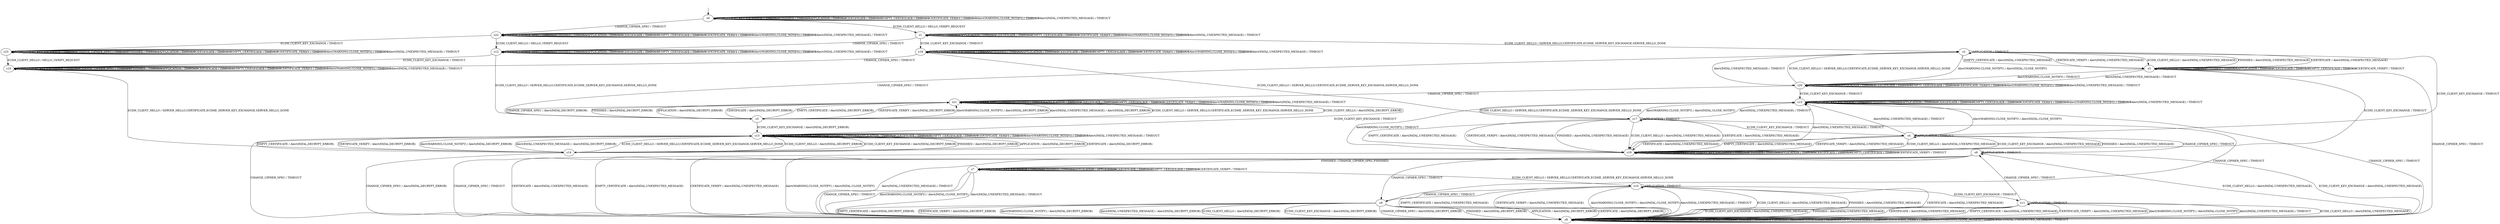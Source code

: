digraph h8 {
s0 [label="s0"];
s1 [label="s1"];
s22 [label="s22"];
s2 [label="s2"];
s12 [label="s12"];
s18 [label="s18"];
s23 [label="s23"];
s3 [label="s3"];
s4 [label="s4"];
s5 [label="s5"];
s16 [label="s16"];
s20 [label="s20"];
s6 [label="s6"];
s8 [label="s8"];
s13 [label="s13"];
s15 [label="s15"];
s19 [label="s19"];
s21 [label="s21"];
s7 [label="s7"];
s9 [label="s9"];
s14 [label="s14"];
s17 [label="s17"];
s10 [label="s10"];
s11 [label="s11"];
s0 -> s1 [label="ECDH_CLIENT_HELLO / HELLO_VERIFY_REQUEST"];
s0 -> s0 [label="ECDH_CLIENT_KEY_EXCHANGE / TIMEOUT"];
s0 -> s22 [label="CHANGE_CIPHER_SPEC / TIMEOUT"];
s0 -> s0 [label="FINISHED / TIMEOUT"];
s0 -> s0 [label="APPLICATION / TIMEOUT"];
s0 -> s0 [label="CERTIFICATE / TIMEOUT"];
s0 -> s0 [label="EMPTY_CERTIFICATE / TIMEOUT"];
s0 -> s0 [label="CERTIFICATE_VERIFY / TIMEOUT"];
s0 -> s0 [label="Alert(WARNING,CLOSE_NOTIFY) / TIMEOUT"];
s0 -> s0 [label="Alert(FATAL,UNEXPECTED_MESSAGE) / TIMEOUT"];
s1 -> s2 [label="ECDH_CLIENT_HELLO / SERVER_HELLO,CERTIFICATE,ECDHE_SERVER_KEY_EXCHANGE,SERVER_HELLO_DONE"];
s1 -> s18 [label="ECDH_CLIENT_KEY_EXCHANGE / TIMEOUT"];
s1 -> s12 [label="CHANGE_CIPHER_SPEC / TIMEOUT"];
s1 -> s1 [label="FINISHED / TIMEOUT"];
s1 -> s1 [label="APPLICATION / TIMEOUT"];
s1 -> s1 [label="CERTIFICATE / TIMEOUT"];
s1 -> s1 [label="EMPTY_CERTIFICATE / TIMEOUT"];
s1 -> s1 [label="CERTIFICATE_VERIFY / TIMEOUT"];
s1 -> s1 [label="Alert(WARNING,CLOSE_NOTIFY) / TIMEOUT"];
s1 -> s1 [label="Alert(FATAL,UNEXPECTED_MESSAGE) / TIMEOUT"];
s22 -> s12 [label="ECDH_CLIENT_HELLO / HELLO_VERIFY_REQUEST"];
s22 -> s23 [label="ECDH_CLIENT_KEY_EXCHANGE / TIMEOUT"];
s22 -> s22 [label="CHANGE_CIPHER_SPEC / TIMEOUT"];
s22 -> s22 [label="FINISHED / TIMEOUT"];
s22 -> s22 [label="APPLICATION / TIMEOUT"];
s22 -> s22 [label="CERTIFICATE / TIMEOUT"];
s22 -> s22 [label="EMPTY_CERTIFICATE / TIMEOUT"];
s22 -> s22 [label="CERTIFICATE_VERIFY / TIMEOUT"];
s22 -> s22 [label="Alert(WARNING,CLOSE_NOTIFY) / TIMEOUT"];
s22 -> s22 [label="Alert(FATAL,UNEXPECTED_MESSAGE) / TIMEOUT"];
s2 -> s3 [label="ECDH_CLIENT_HELLO / Alert(FATAL,UNEXPECTED_MESSAGE)"];
s2 -> s4 [label="ECDH_CLIENT_KEY_EXCHANGE / TIMEOUT"];
s2 -> s5 [label="CHANGE_CIPHER_SPEC / TIMEOUT"];
s2 -> s3 [label="FINISHED / Alert(FATAL,UNEXPECTED_MESSAGE)"];
s2 -> s2 [label="APPLICATION / TIMEOUT"];
s2 -> s3 [label="CERTIFICATE / Alert(FATAL,UNEXPECTED_MESSAGE)"];
s2 -> s3 [label="EMPTY_CERTIFICATE / Alert(FATAL,UNEXPECTED_MESSAGE)"];
s2 -> s3 [label="CERTIFICATE_VERIFY / Alert(FATAL,UNEXPECTED_MESSAGE)"];
s2 -> s20 [label="Alert(WARNING,CLOSE_NOTIFY) / Alert(FATAL,CLOSE_NOTIFY)"];
s2 -> s20 [label="Alert(FATAL,UNEXPECTED_MESSAGE) / TIMEOUT"];
s12 -> s5 [label="ECDH_CLIENT_HELLO / SERVER_HELLO,CERTIFICATE,ECDHE_SERVER_KEY_EXCHANGE,SERVER_HELLO_DONE"];
s12 -> s16 [label="ECDH_CLIENT_KEY_EXCHANGE / TIMEOUT"];
s12 -> s12 [label="CHANGE_CIPHER_SPEC / TIMEOUT"];
s12 -> s12 [label="FINISHED / TIMEOUT"];
s12 -> s12 [label="APPLICATION / TIMEOUT"];
s12 -> s12 [label="CERTIFICATE / TIMEOUT"];
s12 -> s12 [label="EMPTY_CERTIFICATE / TIMEOUT"];
s12 -> s12 [label="CERTIFICATE_VERIFY / TIMEOUT"];
s12 -> s12 [label="Alert(WARNING,CLOSE_NOTIFY) / TIMEOUT"];
s12 -> s12 [label="Alert(FATAL,UNEXPECTED_MESSAGE) / TIMEOUT"];
s18 -> s17 [label="ECDH_CLIENT_HELLO / SERVER_HELLO,CERTIFICATE,ECDHE_SERVER_KEY_EXCHANGE,SERVER_HELLO_DONE"];
s18 -> s18 [label="ECDH_CLIENT_KEY_EXCHANGE / TIMEOUT"];
s18 -> s16 [label="CHANGE_CIPHER_SPEC / TIMEOUT"];
s18 -> s18 [label="FINISHED / TIMEOUT"];
s18 -> s18 [label="APPLICATION / TIMEOUT"];
s18 -> s18 [label="CERTIFICATE / TIMEOUT"];
s18 -> s18 [label="EMPTY_CERTIFICATE / TIMEOUT"];
s18 -> s18 [label="CERTIFICATE_VERIFY / TIMEOUT"];
s18 -> s18 [label="Alert(WARNING,CLOSE_NOTIFY) / TIMEOUT"];
s18 -> s18 [label="Alert(FATAL,UNEXPECTED_MESSAGE) / TIMEOUT"];
s23 -> s16 [label="ECDH_CLIENT_HELLO / HELLO_VERIFY_REQUEST"];
s23 -> s23 [label="ECDH_CLIENT_KEY_EXCHANGE / TIMEOUT"];
s23 -> s23 [label="CHANGE_CIPHER_SPEC / TIMEOUT"];
s23 -> s23 [label="FINISHED / TIMEOUT"];
s23 -> s23 [label="APPLICATION / TIMEOUT"];
s23 -> s23 [label="CERTIFICATE / TIMEOUT"];
s23 -> s23 [label="EMPTY_CERTIFICATE / TIMEOUT"];
s23 -> s23 [label="CERTIFICATE_VERIFY / TIMEOUT"];
s23 -> s23 [label="Alert(WARNING,CLOSE_NOTIFY) / TIMEOUT"];
s23 -> s23 [label="Alert(FATAL,UNEXPECTED_MESSAGE) / TIMEOUT"];
s3 -> s3 [label="ECDH_CLIENT_HELLO / TIMEOUT"];
s3 -> s19 [label="ECDH_CLIENT_KEY_EXCHANGE / TIMEOUT"];
s3 -> s8 [label="CHANGE_CIPHER_SPEC / TIMEOUT"];
s3 -> s3 [label="FINISHED / TIMEOUT"];
s3 -> s3 [label="APPLICATION / TIMEOUT"];
s3 -> s3 [label="CERTIFICATE / TIMEOUT"];
s3 -> s3 [label="EMPTY_CERTIFICATE / TIMEOUT"];
s3 -> s3 [label="CERTIFICATE_VERIFY / TIMEOUT"];
s3 -> s20 [label="Alert(WARNING,CLOSE_NOTIFY) / TIMEOUT"];
s3 -> s20 [label="Alert(FATAL,UNEXPECTED_MESSAGE) / TIMEOUT"];
s4 -> s19 [label="ECDH_CLIENT_HELLO / Alert(FATAL,UNEXPECTED_MESSAGE)"];
s4 -> s19 [label="ECDH_CLIENT_KEY_EXCHANGE / Alert(FATAL,UNEXPECTED_MESSAGE)"];
s4 -> s6 [label="CHANGE_CIPHER_SPEC / TIMEOUT"];
s4 -> s19 [label="FINISHED / Alert(FATAL,UNEXPECTED_MESSAGE)"];
s4 -> s4 [label="APPLICATION / TIMEOUT"];
s4 -> s19 [label="CERTIFICATE / Alert(FATAL,UNEXPECTED_MESSAGE)"];
s4 -> s19 [label="EMPTY_CERTIFICATE / Alert(FATAL,UNEXPECTED_MESSAGE)"];
s4 -> s19 [label="CERTIFICATE_VERIFY / Alert(FATAL,UNEXPECTED_MESSAGE)"];
s4 -> s15 [label="Alert(WARNING,CLOSE_NOTIFY) / Alert(FATAL,CLOSE_NOTIFY)"];
s4 -> s15 [label="Alert(FATAL,UNEXPECTED_MESSAGE) / TIMEOUT"];
s5 -> s21 [label="ECDH_CLIENT_HELLO / Alert(FATAL,DECRYPT_ERROR)"];
s5 -> s13 [label="ECDH_CLIENT_KEY_EXCHANGE / Alert(FATAL,DECRYPT_ERROR)"];
s5 -> s21 [label="CHANGE_CIPHER_SPEC / Alert(FATAL,DECRYPT_ERROR)"];
s5 -> s21 [label="FINISHED / Alert(FATAL,DECRYPT_ERROR)"];
s5 -> s21 [label="APPLICATION / Alert(FATAL,DECRYPT_ERROR)"];
s5 -> s21 [label="CERTIFICATE / Alert(FATAL,DECRYPT_ERROR)"];
s5 -> s21 [label="EMPTY_CERTIFICATE / Alert(FATAL,DECRYPT_ERROR)"];
s5 -> s21 [label="CERTIFICATE_VERIFY / Alert(FATAL,DECRYPT_ERROR)"];
s5 -> s21 [label="Alert(WARNING,CLOSE_NOTIFY) / Alert(FATAL,DECRYPT_ERROR)"];
s5 -> s21 [label="Alert(FATAL,UNEXPECTED_MESSAGE) / Alert(FATAL,DECRYPT_ERROR)"];
s16 -> s14 [label="ECDH_CLIENT_HELLO / SERVER_HELLO,CERTIFICATE,ECDHE_SERVER_KEY_EXCHANGE,SERVER_HELLO_DONE"];
s16 -> s16 [label="ECDH_CLIENT_KEY_EXCHANGE / TIMEOUT"];
s16 -> s16 [label="CHANGE_CIPHER_SPEC / TIMEOUT"];
s16 -> s16 [label="FINISHED / TIMEOUT"];
s16 -> s16 [label="APPLICATION / TIMEOUT"];
s16 -> s16 [label="CERTIFICATE / TIMEOUT"];
s16 -> s16 [label="EMPTY_CERTIFICATE / TIMEOUT"];
s16 -> s16 [label="CERTIFICATE_VERIFY / TIMEOUT"];
s16 -> s16 [label="Alert(WARNING,CLOSE_NOTIFY) / TIMEOUT"];
s16 -> s16 [label="Alert(FATAL,UNEXPECTED_MESSAGE) / TIMEOUT"];
s20 -> s2 [label="ECDH_CLIENT_HELLO / SERVER_HELLO,CERTIFICATE,ECDHE_SERVER_KEY_EXCHANGE,SERVER_HELLO_DONE"];
s20 -> s15 [label="ECDH_CLIENT_KEY_EXCHANGE / TIMEOUT"];
s20 -> s21 [label="CHANGE_CIPHER_SPEC / TIMEOUT"];
s20 -> s20 [label="FINISHED / TIMEOUT"];
s20 -> s20 [label="APPLICATION / TIMEOUT"];
s20 -> s20 [label="CERTIFICATE / TIMEOUT"];
s20 -> s20 [label="EMPTY_CERTIFICATE / TIMEOUT"];
s20 -> s20 [label="CERTIFICATE_VERIFY / TIMEOUT"];
s20 -> s20 [label="Alert(WARNING,CLOSE_NOTIFY) / TIMEOUT"];
s20 -> s20 [label="Alert(FATAL,UNEXPECTED_MESSAGE) / TIMEOUT"];
s6 -> s8 [label="ECDH_CLIENT_HELLO / Alert(FATAL,UNEXPECTED_MESSAGE)"];
s6 -> s8 [label="ECDH_CLIENT_KEY_EXCHANGE / Alert(FATAL,UNEXPECTED_MESSAGE)"];
s6 -> s9 [label="CHANGE_CIPHER_SPEC / TIMEOUT"];
s6 -> s7 [label="FINISHED / CHANGE_CIPHER_SPEC,FINISHED"];
s6 -> s6 [label="APPLICATION / TIMEOUT"];
s6 -> s8 [label="CERTIFICATE / Alert(FATAL,UNEXPECTED_MESSAGE)"];
s6 -> s8 [label="EMPTY_CERTIFICATE / Alert(FATAL,UNEXPECTED_MESSAGE)"];
s6 -> s8 [label="CERTIFICATE_VERIFY / Alert(FATAL,UNEXPECTED_MESSAGE)"];
s6 -> s8 [label="Alert(WARNING,CLOSE_NOTIFY) / Alert(FATAL,CLOSE_NOTIFY)"];
s6 -> s8 [label="Alert(FATAL,UNEXPECTED_MESSAGE) / TIMEOUT"];
s8 -> s8 [label="ECDH_CLIENT_HELLO / TIMEOUT"];
s8 -> s8 [label="ECDH_CLIENT_KEY_EXCHANGE / TIMEOUT"];
s8 -> s8 [label="CHANGE_CIPHER_SPEC / TIMEOUT"];
s8 -> s8 [label="FINISHED / TIMEOUT"];
s8 -> s8 [label="APPLICATION / TIMEOUT"];
s8 -> s8 [label="CERTIFICATE / TIMEOUT"];
s8 -> s8 [label="EMPTY_CERTIFICATE / TIMEOUT"];
s8 -> s8 [label="CERTIFICATE_VERIFY / TIMEOUT"];
s8 -> s8 [label="Alert(WARNING,CLOSE_NOTIFY) / TIMEOUT"];
s8 -> s8 [label="Alert(FATAL,UNEXPECTED_MESSAGE) / TIMEOUT"];
s13 -> s14 [label="ECDH_CLIENT_HELLO / SERVER_HELLO,CERTIFICATE,ECDHE_SERVER_KEY_EXCHANGE,SERVER_HELLO_DONE"];
s13 -> s13 [label="ECDH_CLIENT_KEY_EXCHANGE / TIMEOUT"];
s13 -> s8 [label="CHANGE_CIPHER_SPEC / TIMEOUT"];
s13 -> s13 [label="FINISHED / TIMEOUT"];
s13 -> s13 [label="APPLICATION / TIMEOUT"];
s13 -> s13 [label="CERTIFICATE / TIMEOUT"];
s13 -> s13 [label="EMPTY_CERTIFICATE / TIMEOUT"];
s13 -> s13 [label="CERTIFICATE_VERIFY / TIMEOUT"];
s13 -> s13 [label="Alert(WARNING,CLOSE_NOTIFY) / TIMEOUT"];
s13 -> s13 [label="Alert(FATAL,UNEXPECTED_MESSAGE) / TIMEOUT"];
s15 -> s17 [label="ECDH_CLIENT_HELLO / SERVER_HELLO,CERTIFICATE,ECDHE_SERVER_KEY_EXCHANGE,SERVER_HELLO_DONE"];
s15 -> s15 [label="ECDH_CLIENT_KEY_EXCHANGE / TIMEOUT"];
s15 -> s8 [label="CHANGE_CIPHER_SPEC / TIMEOUT"];
s15 -> s15 [label="FINISHED / TIMEOUT"];
s15 -> s15 [label="APPLICATION / TIMEOUT"];
s15 -> s15 [label="CERTIFICATE / TIMEOUT"];
s15 -> s15 [label="EMPTY_CERTIFICATE / TIMEOUT"];
s15 -> s15 [label="CERTIFICATE_VERIFY / TIMEOUT"];
s15 -> s15 [label="Alert(WARNING,CLOSE_NOTIFY) / TIMEOUT"];
s15 -> s15 [label="Alert(FATAL,UNEXPECTED_MESSAGE) / TIMEOUT"];
s19 -> s19 [label="ECDH_CLIENT_HELLO / TIMEOUT"];
s19 -> s19 [label="ECDH_CLIENT_KEY_EXCHANGE / TIMEOUT"];
s19 -> s8 [label="CHANGE_CIPHER_SPEC / TIMEOUT"];
s19 -> s19 [label="FINISHED / TIMEOUT"];
s19 -> s19 [label="APPLICATION / TIMEOUT"];
s19 -> s19 [label="CERTIFICATE / TIMEOUT"];
s19 -> s19 [label="EMPTY_CERTIFICATE / TIMEOUT"];
s19 -> s19 [label="CERTIFICATE_VERIFY / TIMEOUT"];
s19 -> s15 [label="Alert(WARNING,CLOSE_NOTIFY) / TIMEOUT"];
s19 -> s15 [label="Alert(FATAL,UNEXPECTED_MESSAGE) / TIMEOUT"];
s21 -> s5 [label="ECDH_CLIENT_HELLO / SERVER_HELLO,CERTIFICATE,ECDHE_SERVER_KEY_EXCHANGE,SERVER_HELLO_DONE"];
s21 -> s13 [label="ECDH_CLIENT_KEY_EXCHANGE / TIMEOUT"];
s21 -> s21 [label="CHANGE_CIPHER_SPEC / TIMEOUT"];
s21 -> s21 [label="FINISHED / TIMEOUT"];
s21 -> s21 [label="APPLICATION / TIMEOUT"];
s21 -> s21 [label="CERTIFICATE / TIMEOUT"];
s21 -> s21 [label="EMPTY_CERTIFICATE / TIMEOUT"];
s21 -> s21 [label="CERTIFICATE_VERIFY / TIMEOUT"];
s21 -> s21 [label="Alert(WARNING,CLOSE_NOTIFY) / TIMEOUT"];
s21 -> s21 [label="Alert(FATAL,UNEXPECTED_MESSAGE) / TIMEOUT"];
s7 -> s10 [label="ECDH_CLIENT_HELLO / SERVER_HELLO,CERTIFICATE,ECDHE_SERVER_KEY_EXCHANGE,SERVER_HELLO_DONE"];
s7 -> s7 [label="ECDH_CLIENT_KEY_EXCHANGE / TIMEOUT"];
s7 -> s8 [label="CHANGE_CIPHER_SPEC / TIMEOUT"];
s7 -> s7 [label="FINISHED / TIMEOUT"];
s7 -> s7 [label="APPLICATION / APPLICATION"];
s7 -> s7 [label="CERTIFICATE / TIMEOUT"];
s7 -> s7 [label="EMPTY_CERTIFICATE / TIMEOUT"];
s7 -> s7 [label="CERTIFICATE_VERIFY / TIMEOUT"];
s7 -> s8 [label="Alert(WARNING,CLOSE_NOTIFY) / Alert(FATAL,CLOSE_NOTIFY)"];
s7 -> s8 [label="Alert(FATAL,UNEXPECTED_MESSAGE) / TIMEOUT"];
s9 -> s8 [label="ECDH_CLIENT_HELLO / Alert(FATAL,DECRYPT_ERROR)"];
s9 -> s8 [label="ECDH_CLIENT_KEY_EXCHANGE / Alert(FATAL,DECRYPT_ERROR)"];
s9 -> s8 [label="CHANGE_CIPHER_SPEC / Alert(FATAL,DECRYPT_ERROR)"];
s9 -> s8 [label="FINISHED / Alert(FATAL,DECRYPT_ERROR)"];
s9 -> s8 [label="APPLICATION / Alert(FATAL,DECRYPT_ERROR)"];
s9 -> s8 [label="CERTIFICATE / Alert(FATAL,DECRYPT_ERROR)"];
s9 -> s8 [label="EMPTY_CERTIFICATE / Alert(FATAL,DECRYPT_ERROR)"];
s9 -> s8 [label="CERTIFICATE_VERIFY / Alert(FATAL,DECRYPT_ERROR)"];
s9 -> s8 [label="Alert(WARNING,CLOSE_NOTIFY) / Alert(FATAL,DECRYPT_ERROR)"];
s9 -> s8 [label="Alert(FATAL,UNEXPECTED_MESSAGE) / Alert(FATAL,DECRYPT_ERROR)"];
s14 -> s13 [label="ECDH_CLIENT_HELLO / Alert(FATAL,DECRYPT_ERROR)"];
s14 -> s13 [label="ECDH_CLIENT_KEY_EXCHANGE / Alert(FATAL,DECRYPT_ERROR)"];
s14 -> s8 [label="CHANGE_CIPHER_SPEC / Alert(FATAL,DECRYPT_ERROR)"];
s14 -> s13 [label="FINISHED / Alert(FATAL,DECRYPT_ERROR)"];
s14 -> s13 [label="APPLICATION / Alert(FATAL,DECRYPT_ERROR)"];
s14 -> s13 [label="CERTIFICATE / Alert(FATAL,DECRYPT_ERROR)"];
s14 -> s13 [label="EMPTY_CERTIFICATE / Alert(FATAL,DECRYPT_ERROR)"];
s14 -> s13 [label="CERTIFICATE_VERIFY / Alert(FATAL,DECRYPT_ERROR)"];
s14 -> s13 [label="Alert(WARNING,CLOSE_NOTIFY) / Alert(FATAL,DECRYPT_ERROR)"];
s14 -> s13 [label="Alert(FATAL,UNEXPECTED_MESSAGE) / Alert(FATAL,DECRYPT_ERROR)"];
s17 -> s19 [label="ECDH_CLIENT_HELLO / Alert(FATAL,UNEXPECTED_MESSAGE)"];
s17 -> s4 [label="ECDH_CLIENT_KEY_EXCHANGE / TIMEOUT"];
s17 -> s9 [label="CHANGE_CIPHER_SPEC / TIMEOUT"];
s17 -> s19 [label="FINISHED / Alert(FATAL,UNEXPECTED_MESSAGE)"];
s17 -> s17 [label="APPLICATION / TIMEOUT"];
s17 -> s19 [label="CERTIFICATE / Alert(FATAL,UNEXPECTED_MESSAGE)"];
s17 -> s19 [label="EMPTY_CERTIFICATE / Alert(FATAL,UNEXPECTED_MESSAGE)"];
s17 -> s19 [label="CERTIFICATE_VERIFY / Alert(FATAL,UNEXPECTED_MESSAGE)"];
s17 -> s15 [label="Alert(WARNING,CLOSE_NOTIFY) / Alert(FATAL,CLOSE_NOTIFY)"];
s17 -> s15 [label="Alert(FATAL,UNEXPECTED_MESSAGE) / TIMEOUT"];
s10 -> s8 [label="ECDH_CLIENT_HELLO / Alert(FATAL,UNEXPECTED_MESSAGE)"];
s10 -> s11 [label="ECDH_CLIENT_KEY_EXCHANGE / TIMEOUT"];
s10 -> s9 [label="CHANGE_CIPHER_SPEC / TIMEOUT"];
s10 -> s8 [label="FINISHED / Alert(FATAL,UNEXPECTED_MESSAGE)"];
s10 -> s10 [label="APPLICATION / TIMEOUT"];
s10 -> s8 [label="CERTIFICATE / Alert(FATAL,UNEXPECTED_MESSAGE)"];
s10 -> s8 [label="EMPTY_CERTIFICATE / Alert(FATAL,UNEXPECTED_MESSAGE)"];
s10 -> s8 [label="CERTIFICATE_VERIFY / Alert(FATAL,UNEXPECTED_MESSAGE)"];
s10 -> s8 [label="Alert(WARNING,CLOSE_NOTIFY) / Alert(FATAL,CLOSE_NOTIFY)"];
s10 -> s8 [label="Alert(FATAL,UNEXPECTED_MESSAGE) / TIMEOUT"];
s11 -> s8 [label="ECDH_CLIENT_HELLO / Alert(FATAL,UNEXPECTED_MESSAGE)"];
s11 -> s8 [label="ECDH_CLIENT_KEY_EXCHANGE / Alert(FATAL,UNEXPECTED_MESSAGE)"];
s11 -> s6 [label="CHANGE_CIPHER_SPEC / TIMEOUT"];
s11 -> s8 [label="FINISHED / Alert(FATAL,UNEXPECTED_MESSAGE)"];
s11 -> s11 [label="APPLICATION / TIMEOUT"];
s11 -> s8 [label="CERTIFICATE / Alert(FATAL,UNEXPECTED_MESSAGE)"];
s11 -> s8 [label="EMPTY_CERTIFICATE / Alert(FATAL,UNEXPECTED_MESSAGE)"];
s11 -> s8 [label="CERTIFICATE_VERIFY / Alert(FATAL,UNEXPECTED_MESSAGE)"];
s11 -> s8 [label="Alert(WARNING,CLOSE_NOTIFY) / Alert(FATAL,CLOSE_NOTIFY)"];
s11 -> s8 [label="Alert(FATAL,UNEXPECTED_MESSAGE) / TIMEOUT"];
__start0 [shape=none, label=""];
__start0 -> s0 [label=""];
}
